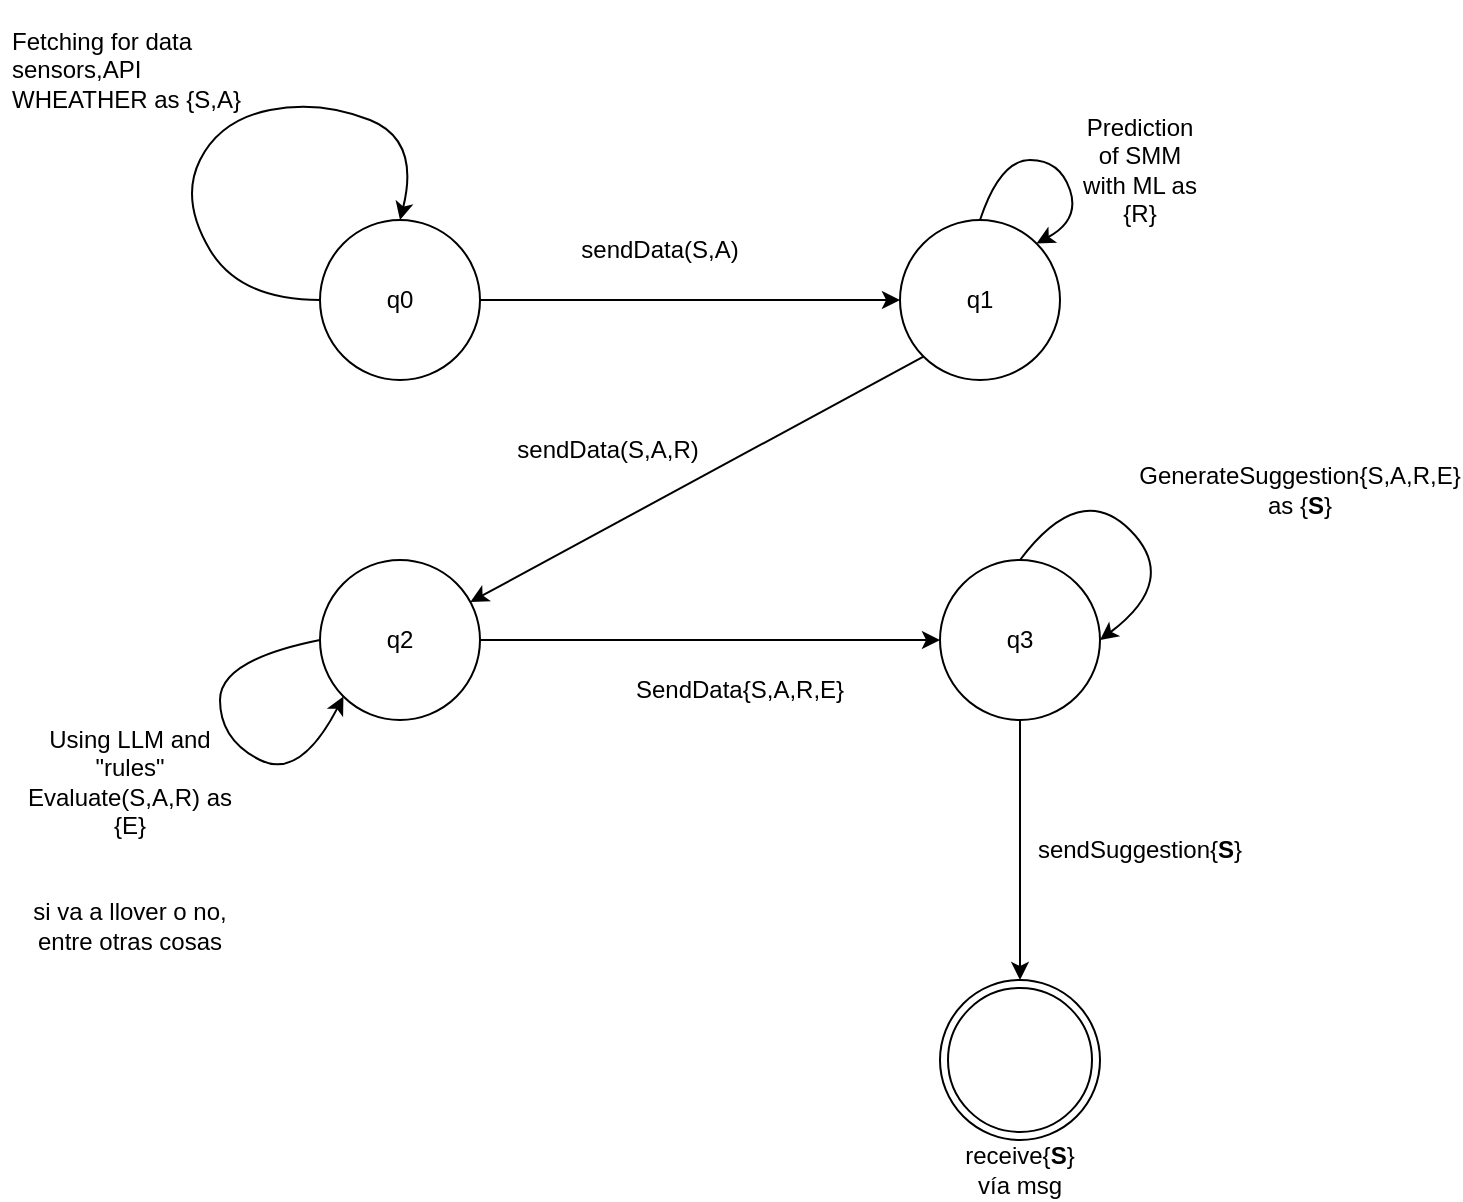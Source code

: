 <mxfile version="27.1.6">
  <diagram id="C5RBs43oDa-KdzZeNtuy" name="Page-1">
    <mxGraphModel dx="1026" dy="547" grid="1" gridSize="10" guides="1" tooltips="1" connect="1" arrows="1" fold="1" page="1" pageScale="1" pageWidth="827" pageHeight="1169" math="0" shadow="0">
      <root>
        <mxCell id="WIyWlLk6GJQsqaUBKTNV-0" />
        <mxCell id="WIyWlLk6GJQsqaUBKTNV-1" parent="WIyWlLk6GJQsqaUBKTNV-0" />
        <mxCell id="RDw_mozbNPX759R6Re0t-31" value="" style="ellipse;whiteSpace=wrap;html=1;aspect=fixed;" vertex="1" parent="WIyWlLk6GJQsqaUBKTNV-1">
          <mxGeometry x="610" y="350" width="80" height="80" as="geometry" />
        </mxCell>
        <mxCell id="RDw_mozbNPX759R6Re0t-28" value="" style="ellipse;whiteSpace=wrap;html=1;aspect=fixed;" vertex="1" parent="WIyWlLk6GJQsqaUBKTNV-1">
          <mxGeometry x="300" y="350" width="80" height="80" as="geometry" />
        </mxCell>
        <mxCell id="RDw_mozbNPX759R6Re0t-29" value="" style="ellipse;whiteSpace=wrap;html=1;aspect=fixed;" vertex="1" parent="WIyWlLk6GJQsqaUBKTNV-1">
          <mxGeometry x="590" y="180" width="80" height="80" as="geometry" />
        </mxCell>
        <mxCell id="RDw_mozbNPX759R6Re0t-30" value="" style="ellipse;whiteSpace=wrap;html=1;aspect=fixed;" vertex="1" parent="WIyWlLk6GJQsqaUBKTNV-1">
          <mxGeometry x="300" y="180" width="80" height="80" as="geometry" />
        </mxCell>
        <mxCell id="RDw_mozbNPX759R6Re0t-6" style="edgeStyle=orthogonalEdgeStyle;rounded=0;orthogonalLoop=1;jettySize=auto;html=1;" edge="1" parent="WIyWlLk6GJQsqaUBKTNV-1">
          <mxGeometry relative="1" as="geometry">
            <mxPoint x="380" y="220.0" as="sourcePoint" />
            <mxPoint x="590" y="220" as="targetPoint" />
          </mxGeometry>
        </mxCell>
        <mxCell id="RDw_mozbNPX759R6Re0t-2" value="" style="curved=1;endArrow=classic;html=1;rounded=0;entryX=0.5;entryY=0;entryDx=0;entryDy=0;exitX=0;exitY=0.5;exitDx=0;exitDy=0;" edge="1" parent="WIyWlLk6GJQsqaUBKTNV-1">
          <mxGeometry width="50" height="50" relative="1" as="geometry">
            <mxPoint x="300" y="220" as="sourcePoint" />
            <mxPoint x="340" y="180" as="targetPoint" />
            <Array as="points">
              <mxPoint x="260" y="220" />
              <mxPoint x="230" y="170" />
              <mxPoint x="250" y="130" />
              <mxPoint x="300" y="120" />
              <mxPoint x="350" y="140" />
            </Array>
          </mxGeometry>
        </mxCell>
        <mxCell id="RDw_mozbNPX759R6Re0t-4" value="Fetching for data sensors,API WHEATHER as {S,A}" style="text;strokeColor=none;fillColor=none;align=left;verticalAlign=middle;spacingLeft=4;spacingRight=4;overflow=hidden;points=[[0,0.5],[1,0.5]];portConstraint=eastwest;rotatable=0;whiteSpace=wrap;html=1;" vertex="1" parent="WIyWlLk6GJQsqaUBKTNV-1">
          <mxGeometry x="140" y="70" width="130" height="70" as="geometry" />
        </mxCell>
        <mxCell id="RDw_mozbNPX759R6Re0t-7" value="q0" style="text;html=1;align=center;verticalAlign=middle;whiteSpace=wrap;rounded=0;" vertex="1" parent="WIyWlLk6GJQsqaUBKTNV-1">
          <mxGeometry x="310" y="205" width="60" height="30" as="geometry" />
        </mxCell>
        <mxCell id="RDw_mozbNPX759R6Re0t-8" value="q1" style="text;html=1;align=center;verticalAlign=middle;whiteSpace=wrap;rounded=0;" vertex="1" parent="WIyWlLk6GJQsqaUBKTNV-1">
          <mxGeometry x="600" y="205" width="60" height="30" as="geometry" />
        </mxCell>
        <mxCell id="RDw_mozbNPX759R6Re0t-9" value="sendData(S,A)" style="text;html=1;align=center;verticalAlign=middle;whiteSpace=wrap;rounded=0;" vertex="1" parent="WIyWlLk6GJQsqaUBKTNV-1">
          <mxGeometry x="440" y="180" width="60" height="30" as="geometry" />
        </mxCell>
        <mxCell id="RDw_mozbNPX759R6Re0t-10" value="Prediction of SMM with ML as {R}" style="text;html=1;align=center;verticalAlign=middle;whiteSpace=wrap;rounded=0;" vertex="1" parent="WIyWlLk6GJQsqaUBKTNV-1">
          <mxGeometry x="680" y="140" width="60" height="30" as="geometry" />
        </mxCell>
        <mxCell id="RDw_mozbNPX759R6Re0t-22" style="edgeStyle=orthogonalEdgeStyle;rounded=0;orthogonalLoop=1;jettySize=auto;html=1;entryX=0;entryY=0.5;entryDx=0;entryDy=0;" edge="1" parent="WIyWlLk6GJQsqaUBKTNV-1">
          <mxGeometry relative="1" as="geometry">
            <mxPoint x="380" y="390" as="sourcePoint" />
            <mxPoint x="610" y="390" as="targetPoint" />
          </mxGeometry>
        </mxCell>
        <mxCell id="RDw_mozbNPX759R6Re0t-12" value="" style="endArrow=classic;html=1;rounded=0;exitX=0;exitY=1;exitDx=0;exitDy=0;" edge="1" parent="WIyWlLk6GJQsqaUBKTNV-1">
          <mxGeometry width="50" height="50" relative="1" as="geometry">
            <mxPoint x="601.716" y="248.284" as="sourcePoint" />
            <mxPoint x="375.195" y="370.992" as="targetPoint" />
          </mxGeometry>
        </mxCell>
        <mxCell id="RDw_mozbNPX759R6Re0t-13" value="sendData(S,A,R)" style="text;html=1;align=center;verticalAlign=middle;whiteSpace=wrap;rounded=0;" vertex="1" parent="WIyWlLk6GJQsqaUBKTNV-1">
          <mxGeometry x="414" y="280" width="60" height="30" as="geometry" />
        </mxCell>
        <mxCell id="RDw_mozbNPX759R6Re0t-16" value="q2" style="text;html=1;align=center;verticalAlign=middle;whiteSpace=wrap;rounded=0;" vertex="1" parent="WIyWlLk6GJQsqaUBKTNV-1">
          <mxGeometry x="310" y="375" width="60" height="30" as="geometry" />
        </mxCell>
        <mxCell id="RDw_mozbNPX759R6Re0t-17" value="" style="curved=1;endArrow=classic;html=1;rounded=0;exitX=0.5;exitY=0;exitDx=0;exitDy=0;entryX=1;entryY=0;entryDx=0;entryDy=0;" edge="1" parent="WIyWlLk6GJQsqaUBKTNV-1">
          <mxGeometry width="50" height="50" relative="1" as="geometry">
            <mxPoint x="630" y="180" as="sourcePoint" />
            <mxPoint x="658.284" y="191.716" as="targetPoint" />
            <Array as="points">
              <mxPoint x="640" y="150" />
              <mxPoint x="670" y="150" />
              <mxPoint x="680" y="180" />
            </Array>
          </mxGeometry>
        </mxCell>
        <mxCell id="RDw_mozbNPX759R6Re0t-18" value="" style="curved=1;endArrow=classic;html=1;rounded=0;exitX=0;exitY=0.5;exitDx=0;exitDy=0;entryX=0;entryY=1;entryDx=0;entryDy=0;" edge="1" parent="WIyWlLk6GJQsqaUBKTNV-1">
          <mxGeometry width="50" height="50" relative="1" as="geometry">
            <mxPoint x="300" y="390" as="sourcePoint" />
            <mxPoint x="311.716" y="418.284" as="targetPoint" />
            <Array as="points">
              <mxPoint x="250" y="400" />
              <mxPoint x="250" y="440" />
              <mxPoint x="290" y="460" />
            </Array>
          </mxGeometry>
        </mxCell>
        <mxCell id="RDw_mozbNPX759R6Re0t-19" value="Using LLM and &quot;rules&quot; Evaluate(S,A,R) as {E}&lt;div&gt;&lt;br&gt;&lt;/div&gt;&lt;div&gt;&lt;br&gt;&lt;/div&gt;&lt;div&gt;si va a llover o no, entre otras cosas&lt;/div&gt;" style="text;html=1;align=center;verticalAlign=middle;whiteSpace=wrap;rounded=0;" vertex="1" parent="WIyWlLk6GJQsqaUBKTNV-1">
          <mxGeometry x="150" y="460" width="110" height="60" as="geometry" />
        </mxCell>
        <mxCell id="RDw_mozbNPX759R6Re0t-26" style="edgeStyle=orthogonalEdgeStyle;rounded=0;orthogonalLoop=1;jettySize=auto;html=1;" edge="1" parent="WIyWlLk6GJQsqaUBKTNV-1">
          <mxGeometry relative="1" as="geometry">
            <mxPoint x="650" y="560.0" as="targetPoint" />
            <mxPoint x="650.0" y="430" as="sourcePoint" />
          </mxGeometry>
        </mxCell>
        <mxCell id="RDw_mozbNPX759R6Re0t-23" value="q3" style="text;html=1;align=center;verticalAlign=middle;whiteSpace=wrap;rounded=0;" vertex="1" parent="WIyWlLk6GJQsqaUBKTNV-1">
          <mxGeometry x="620" y="375" width="60" height="30" as="geometry" />
        </mxCell>
        <mxCell id="RDw_mozbNPX759R6Re0t-25" value="&lt;blockquote style=&quot;margin: 0 0 0 40px; border: none; padding: 0px;&quot;&gt;SendData{S,A,R,E}&lt;/blockquote&gt;" style="text;html=1;align=center;verticalAlign=middle;whiteSpace=wrap;rounded=0;" vertex="1" parent="WIyWlLk6GJQsqaUBKTNV-1">
          <mxGeometry x="420" y="400" width="140" height="30" as="geometry" />
        </mxCell>
        <mxCell id="RDw_mozbNPX759R6Re0t-27" value="" style="ellipse;shape=doubleEllipse;whiteSpace=wrap;html=1;aspect=fixed;" vertex="1" parent="WIyWlLk6GJQsqaUBKTNV-1">
          <mxGeometry x="610" y="560" width="80" height="80" as="geometry" />
        </mxCell>
        <mxCell id="RDw_mozbNPX759R6Re0t-32" value="sendSuggestion{&lt;b&gt;S&lt;/b&gt;}" style="text;html=1;align=center;verticalAlign=middle;whiteSpace=wrap;rounded=0;" vertex="1" parent="WIyWlLk6GJQsqaUBKTNV-1">
          <mxGeometry x="680" y="480" width="60" height="30" as="geometry" />
        </mxCell>
        <mxCell id="RDw_mozbNPX759R6Re0t-34" value="" style="curved=1;endArrow=classic;html=1;rounded=0;exitX=0.5;exitY=0;exitDx=0;exitDy=0;entryX=1;entryY=0.5;entryDx=0;entryDy=0;" edge="1" parent="WIyWlLk6GJQsqaUBKTNV-1" source="RDw_mozbNPX759R6Re0t-31" target="RDw_mozbNPX759R6Re0t-31">
          <mxGeometry width="50" height="50" relative="1" as="geometry">
            <mxPoint x="530" y="430" as="sourcePoint" />
            <mxPoint x="580" y="380" as="targetPoint" />
            <Array as="points">
              <mxPoint x="680" y="310" />
              <mxPoint x="730" y="360" />
            </Array>
          </mxGeometry>
        </mxCell>
        <mxCell id="RDw_mozbNPX759R6Re0t-35" value="&lt;blockquote style=&quot;margin: 0 0 0 40px; border: none; padding: 0px;&quot;&gt;GenerateSuggestion{S,A,R,E} as {&lt;b&gt;S&lt;/b&gt;}&lt;/blockquote&gt;" style="text;html=1;align=center;verticalAlign=middle;whiteSpace=wrap;rounded=0;" vertex="1" parent="WIyWlLk6GJQsqaUBKTNV-1">
          <mxGeometry x="700" y="300" width="140" height="30" as="geometry" />
        </mxCell>
        <mxCell id="RDw_mozbNPX759R6Re0t-36" value="receive{&lt;b&gt;S&lt;/b&gt;} vía msg" style="text;html=1;align=center;verticalAlign=middle;whiteSpace=wrap;rounded=0;" vertex="1" parent="WIyWlLk6GJQsqaUBKTNV-1">
          <mxGeometry x="620" y="640" width="60" height="30" as="geometry" />
        </mxCell>
      </root>
    </mxGraphModel>
  </diagram>
</mxfile>
